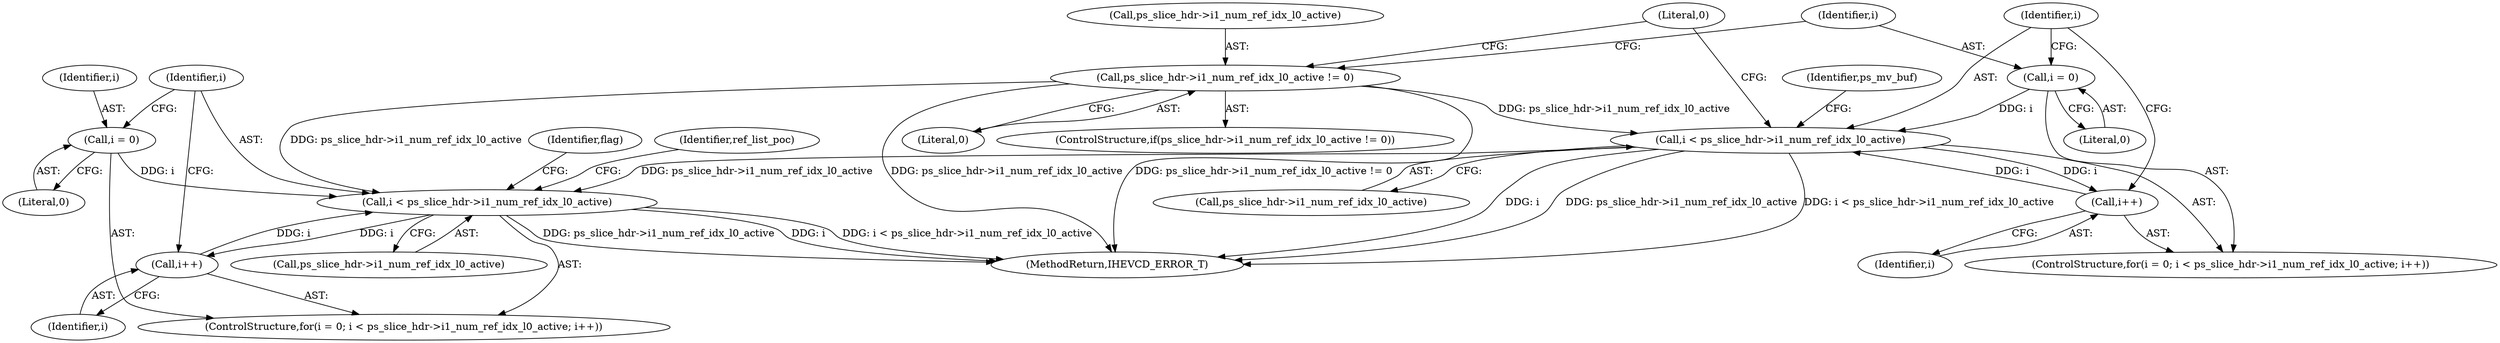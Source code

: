 digraph "0_Android_bcfc7124f6ef9f1ec128fb2e90de774a5b33d199_0@pointer" {
"1000736" [label="(Call,i < ps_slice_hdr->i1_num_ref_idx_l0_active)"];
"1000741" [label="(Call,i++)"];
"1000736" [label="(Call,i < ps_slice_hdr->i1_num_ref_idx_l0_active)"];
"1000733" [label="(Call,i = 0)"];
"1000642" [label="(Call,i < ps_slice_hdr->i1_num_ref_idx_l0_active)"];
"1000639" [label="(Call,i = 0)"];
"1000647" [label="(Call,i++)"];
"1000632" [label="(Call,ps_slice_hdr->i1_num_ref_idx_l0_active != 0)"];
"1000737" [label="(Identifier,i)"];
"1000732" [label="(ControlStructure,for(i = 0; i < ps_slice_hdr->i1_num_ref_idx_l0_active; i++))"];
"1000734" [label="(Identifier,i)"];
"1000636" [label="(Literal,0)"];
"1000641" [label="(Literal,0)"];
"1000745" [label="(Identifier,ref_list_poc)"];
"1000768" [label="(Identifier,flag)"];
"1000648" [label="(Identifier,i)"];
"1000642" [label="(Call,i < ps_slice_hdr->i1_num_ref_idx_l0_active)"];
"1000632" [label="(Call,ps_slice_hdr->i1_num_ref_idx_l0_active != 0)"];
"1000638" [label="(ControlStructure,for(i = 0; i < ps_slice_hdr->i1_num_ref_idx_l0_active; i++))"];
"1000640" [label="(Identifier,i)"];
"1000644" [label="(Call,ps_slice_hdr->i1_num_ref_idx_l0_active)"];
"1000647" [label="(Call,i++)"];
"1000738" [label="(Call,ps_slice_hdr->i1_num_ref_idx_l0_active)"];
"1000707" [label="(Literal,0)"];
"1000735" [label="(Literal,0)"];
"1005173" [label="(MethodReturn,IHEVCD_ERROR_T)"];
"1000639" [label="(Call,i = 0)"];
"1000741" [label="(Call,i++)"];
"1000654" [label="(Identifier,ps_mv_buf)"];
"1000733" [label="(Call,i = 0)"];
"1000736" [label="(Call,i < ps_slice_hdr->i1_num_ref_idx_l0_active)"];
"1000742" [label="(Identifier,i)"];
"1000631" [label="(ControlStructure,if(ps_slice_hdr->i1_num_ref_idx_l0_active != 0))"];
"1000633" [label="(Call,ps_slice_hdr->i1_num_ref_idx_l0_active)"];
"1000643" [label="(Identifier,i)"];
"1000736" -> "1000732"  [label="AST: "];
"1000736" -> "1000738"  [label="CFG: "];
"1000737" -> "1000736"  [label="AST: "];
"1000738" -> "1000736"  [label="AST: "];
"1000745" -> "1000736"  [label="CFG: "];
"1000768" -> "1000736"  [label="CFG: "];
"1000736" -> "1005173"  [label="DDG: ps_slice_hdr->i1_num_ref_idx_l0_active"];
"1000736" -> "1005173"  [label="DDG: i"];
"1000736" -> "1005173"  [label="DDG: i < ps_slice_hdr->i1_num_ref_idx_l0_active"];
"1000741" -> "1000736"  [label="DDG: i"];
"1000733" -> "1000736"  [label="DDG: i"];
"1000642" -> "1000736"  [label="DDG: ps_slice_hdr->i1_num_ref_idx_l0_active"];
"1000632" -> "1000736"  [label="DDG: ps_slice_hdr->i1_num_ref_idx_l0_active"];
"1000736" -> "1000741"  [label="DDG: i"];
"1000741" -> "1000732"  [label="AST: "];
"1000741" -> "1000742"  [label="CFG: "];
"1000742" -> "1000741"  [label="AST: "];
"1000737" -> "1000741"  [label="CFG: "];
"1000733" -> "1000732"  [label="AST: "];
"1000733" -> "1000735"  [label="CFG: "];
"1000734" -> "1000733"  [label="AST: "];
"1000735" -> "1000733"  [label="AST: "];
"1000737" -> "1000733"  [label="CFG: "];
"1000642" -> "1000638"  [label="AST: "];
"1000642" -> "1000644"  [label="CFG: "];
"1000643" -> "1000642"  [label="AST: "];
"1000644" -> "1000642"  [label="AST: "];
"1000654" -> "1000642"  [label="CFG: "];
"1000707" -> "1000642"  [label="CFG: "];
"1000642" -> "1005173"  [label="DDG: i"];
"1000642" -> "1005173"  [label="DDG: ps_slice_hdr->i1_num_ref_idx_l0_active"];
"1000642" -> "1005173"  [label="DDG: i < ps_slice_hdr->i1_num_ref_idx_l0_active"];
"1000639" -> "1000642"  [label="DDG: i"];
"1000647" -> "1000642"  [label="DDG: i"];
"1000632" -> "1000642"  [label="DDG: ps_slice_hdr->i1_num_ref_idx_l0_active"];
"1000642" -> "1000647"  [label="DDG: i"];
"1000639" -> "1000638"  [label="AST: "];
"1000639" -> "1000641"  [label="CFG: "];
"1000640" -> "1000639"  [label="AST: "];
"1000641" -> "1000639"  [label="AST: "];
"1000643" -> "1000639"  [label="CFG: "];
"1000647" -> "1000638"  [label="AST: "];
"1000647" -> "1000648"  [label="CFG: "];
"1000648" -> "1000647"  [label="AST: "];
"1000643" -> "1000647"  [label="CFG: "];
"1000632" -> "1000631"  [label="AST: "];
"1000632" -> "1000636"  [label="CFG: "];
"1000633" -> "1000632"  [label="AST: "];
"1000636" -> "1000632"  [label="AST: "];
"1000640" -> "1000632"  [label="CFG: "];
"1000707" -> "1000632"  [label="CFG: "];
"1000632" -> "1005173"  [label="DDG: ps_slice_hdr->i1_num_ref_idx_l0_active != 0"];
"1000632" -> "1005173"  [label="DDG: ps_slice_hdr->i1_num_ref_idx_l0_active"];
}
